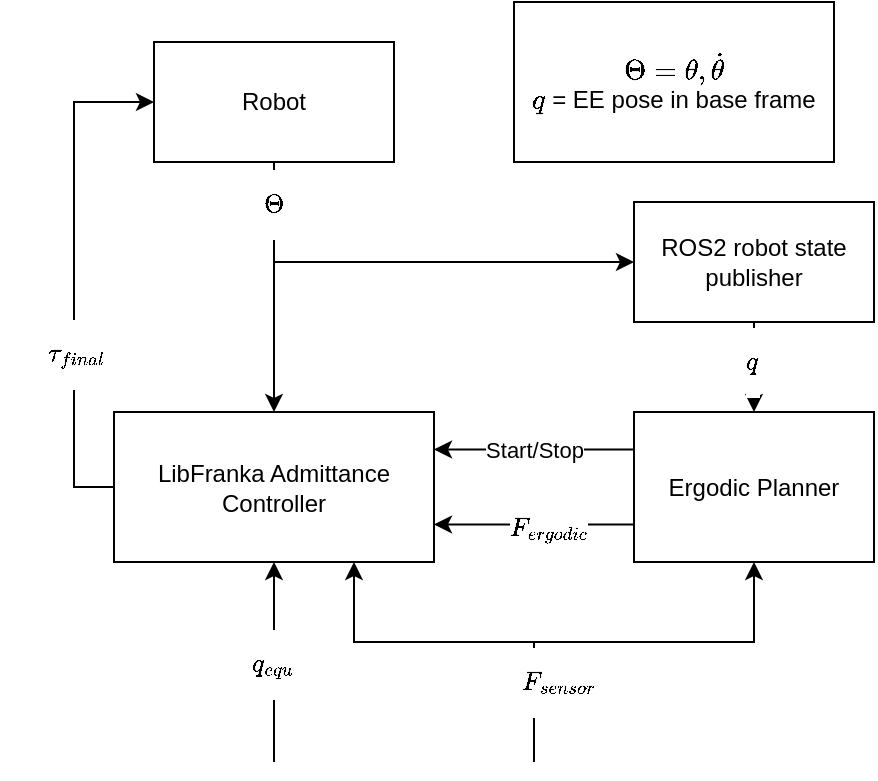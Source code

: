 <mxfile version="28.0.9">
  <diagram name="Page-1" id="OS07XTmIC3BXOf1G0M_V">
    <mxGraphModel dx="1360" dy="765" grid="1" gridSize="10" guides="1" tooltips="1" connect="1" arrows="1" fold="1" page="1" pageScale="1" pageWidth="850" pageHeight="1100" math="1" shadow="0">
      <root>
        <mxCell id="0" />
        <mxCell id="1" parent="0" />
        <mxCell id="DTtQX17ekuQRlVGAZ62N-13" style="edgeStyle=orthogonalEdgeStyle;rounded=0;orthogonalLoop=1;jettySize=auto;html=1;exitX=0;exitY=0.5;exitDx=0;exitDy=0;entryX=0;entryY=0.5;entryDx=0;entryDy=0;" parent="1" source="DTtQX17ekuQRlVGAZ62N-1" target="DTtQX17ekuQRlVGAZ62N-2" edge="1">
          <mxGeometry relative="1" as="geometry" />
        </mxCell>
        <mxCell id="6pMEbDLd94fFy4jjy0z--5" value="$$\tau_{final}$$" style="edgeLabel;html=1;align=center;verticalAlign=middle;resizable=0;points=[];" parent="DTtQX17ekuQRlVGAZ62N-13" vertex="1" connectable="0">
          <mxGeometry x="-0.316" y="-1" relative="1" as="geometry">
            <mxPoint as="offset" />
          </mxGeometry>
        </mxCell>
        <mxCell id="DTtQX17ekuQRlVGAZ62N-1" value="LibFranka Admittance Controller" style="rounded=0;whiteSpace=wrap;html=1;" parent="1" vertex="1">
          <mxGeometry x="320" y="245" width="160" height="75" as="geometry" />
        </mxCell>
        <mxCell id="DTtQX17ekuQRlVGAZ62N-9" style="edgeStyle=orthogonalEdgeStyle;rounded=0;orthogonalLoop=1;jettySize=auto;html=1;exitX=0.5;exitY=1;exitDx=0;exitDy=0;entryX=0.5;entryY=0;entryDx=0;entryDy=0;" parent="1" source="DTtQX17ekuQRlVGAZ62N-2" target="DTtQX17ekuQRlVGAZ62N-1" edge="1">
          <mxGeometry relative="1" as="geometry" />
        </mxCell>
        <mxCell id="DTtQX17ekuQRlVGAZ62N-10" style="edgeStyle=orthogonalEdgeStyle;rounded=0;orthogonalLoop=1;jettySize=auto;html=1;exitX=0.5;exitY=1;exitDx=0;exitDy=0;entryX=0;entryY=0.5;entryDx=0;entryDy=0;" parent="1" source="DTtQX17ekuQRlVGAZ62N-2" target="DTtQX17ekuQRlVGAZ62N-8" edge="1">
          <mxGeometry relative="1" as="geometry" />
        </mxCell>
        <mxCell id="6pMEbDLd94fFy4jjy0z--3" value="$$\Theta$$" style="edgeLabel;html=1;align=center;verticalAlign=middle;resizable=0;points=[];" parent="DTtQX17ekuQRlVGAZ62N-10" vertex="1" connectable="0">
          <mxGeometry x="-0.803" relative="1" as="geometry">
            <mxPoint y="-2" as="offset" />
          </mxGeometry>
        </mxCell>
        <mxCell id="DTtQX17ekuQRlVGAZ62N-2" value="&lt;div&gt;Robot&lt;/div&gt;" style="rounded=0;whiteSpace=wrap;html=1;" parent="1" vertex="1">
          <mxGeometry x="340" y="60" width="120" height="60" as="geometry" />
        </mxCell>
        <mxCell id="DTtQX17ekuQRlVGAZ62N-12" style="edgeStyle=orthogonalEdgeStyle;rounded=0;orthogonalLoop=1;jettySize=auto;html=1;exitX=0;exitY=0.75;exitDx=0;exitDy=0;entryX=1;entryY=0.75;entryDx=0;entryDy=0;" parent="1" source="DTtQX17ekuQRlVGAZ62N-3" target="DTtQX17ekuQRlVGAZ62N-1" edge="1">
          <mxGeometry relative="1" as="geometry" />
        </mxCell>
        <mxCell id="DTtQX17ekuQRlVGAZ62N-16" value="$$F_{ergodic}$$" style="edgeLabel;html=1;align=center;verticalAlign=middle;resizable=0;points=[];" parent="DTtQX17ekuQRlVGAZ62N-12" vertex="1" connectable="0">
          <mxGeometry x="-0.141" y="1" relative="1" as="geometry">
            <mxPoint as="offset" />
          </mxGeometry>
        </mxCell>
        <mxCell id="cINodnWyALw2lP4EpcVd-2" style="edgeStyle=orthogonalEdgeStyle;rounded=0;orthogonalLoop=1;jettySize=auto;html=1;exitX=0;exitY=0.25;exitDx=0;exitDy=0;entryX=1;entryY=0.25;entryDx=0;entryDy=0;" edge="1" parent="1" source="DTtQX17ekuQRlVGAZ62N-3" target="DTtQX17ekuQRlVGAZ62N-1">
          <mxGeometry relative="1" as="geometry" />
        </mxCell>
        <mxCell id="cINodnWyALw2lP4EpcVd-3" value="Start/Stop" style="edgeLabel;html=1;align=center;verticalAlign=middle;resizable=0;points=[];" vertex="1" connectable="0" parent="cINodnWyALw2lP4EpcVd-2">
          <mxGeometry x="-0.024" y="-1" relative="1" as="geometry">
            <mxPoint x="-1" y="1" as="offset" />
          </mxGeometry>
        </mxCell>
        <mxCell id="DTtQX17ekuQRlVGAZ62N-3" value="Ergodic Planner" style="rounded=0;whiteSpace=wrap;html=1;" parent="1" vertex="1">
          <mxGeometry x="580" y="245" width="120" height="75" as="geometry" />
        </mxCell>
        <mxCell id="DTtQX17ekuQRlVGAZ62N-11" style="edgeStyle=orthogonalEdgeStyle;rounded=0;orthogonalLoop=1;jettySize=auto;html=1;exitX=0.5;exitY=1;exitDx=0;exitDy=0;entryX=0.5;entryY=0;entryDx=0;entryDy=0;" parent="1" source="DTtQX17ekuQRlVGAZ62N-8" target="DTtQX17ekuQRlVGAZ62N-3" edge="1">
          <mxGeometry relative="1" as="geometry" />
        </mxCell>
        <mxCell id="DTtQX17ekuQRlVGAZ62N-15" value="$$q$$" style="edgeLabel;html=1;align=center;verticalAlign=middle;resizable=0;points=[];" parent="DTtQX17ekuQRlVGAZ62N-11" vertex="1" connectable="0">
          <mxGeometry x="-0.137" y="-1" relative="1" as="geometry">
            <mxPoint as="offset" />
          </mxGeometry>
        </mxCell>
        <mxCell id="DTtQX17ekuQRlVGAZ62N-8" value="ROS2 robot state publisher" style="rounded=0;whiteSpace=wrap;html=1;" parent="1" vertex="1">
          <mxGeometry x="580" y="140" width="120" height="60" as="geometry" />
        </mxCell>
        <mxCell id="DTtQX17ekuQRlVGAZ62N-17" value="" style="endArrow=classic;html=1;rounded=0;entryX=0.75;entryY=1;entryDx=0;entryDy=0;" parent="1" target="DTtQX17ekuQRlVGAZ62N-1" edge="1">
          <mxGeometry width="50" height="50" relative="1" as="geometry">
            <mxPoint x="530" y="420" as="sourcePoint" />
            <mxPoint x="450" y="270" as="targetPoint" />
            <Array as="points">
              <mxPoint x="530" y="360" />
              <mxPoint x="440" y="360" />
            </Array>
          </mxGeometry>
        </mxCell>
        <mxCell id="DTtQX17ekuQRlVGAZ62N-18" value="$$F_{sensor}$$" style="edgeLabel;html=1;align=center;verticalAlign=middle;resizable=0;points=[];" parent="DTtQX17ekuQRlVGAZ62N-17" vertex="1" connectable="0">
          <mxGeometry x="-0.0" y="2" relative="1" as="geometry">
            <mxPoint x="47" y="18" as="offset" />
          </mxGeometry>
        </mxCell>
        <mxCell id="DTtQX17ekuQRlVGAZ62N-19" value="\(\Theta = \theta,\dot\theta\)&lt;div&gt;\(q\) = EE pose in base frame&lt;/div&gt;" style="rounded=0;whiteSpace=wrap;html=1;" parent="1" vertex="1">
          <mxGeometry x="520" y="40" width="160" height="80" as="geometry" />
        </mxCell>
        <mxCell id="6pMEbDLd94fFy4jjy0z--1" value="" style="endArrow=classic;html=1;rounded=0;entryX=0.5;entryY=1;entryDx=0;entryDy=0;" parent="1" target="DTtQX17ekuQRlVGAZ62N-1" edge="1">
          <mxGeometry width="50" height="50" relative="1" as="geometry">
            <mxPoint x="400" y="420" as="sourcePoint" />
            <mxPoint x="640" y="320" as="targetPoint" />
          </mxGeometry>
        </mxCell>
        <mxCell id="6pMEbDLd94fFy4jjy0z--4" value="$$q_{equ}$$" style="edgeLabel;html=1;align=center;verticalAlign=middle;resizable=0;points=[];" parent="6pMEbDLd94fFy4jjy0z--1" vertex="1" connectable="0">
          <mxGeometry x="-0.021" y="1" relative="1" as="geometry">
            <mxPoint as="offset" />
          </mxGeometry>
        </mxCell>
        <mxCell id="cINodnWyALw2lP4EpcVd-1" value="" style="endArrow=classic;html=1;rounded=0;entryX=0.5;entryY=1;entryDx=0;entryDy=0;" edge="1" parent="1" target="DTtQX17ekuQRlVGAZ62N-3">
          <mxGeometry width="50" height="50" relative="1" as="geometry">
            <mxPoint x="530" y="360" as="sourcePoint" />
            <mxPoint x="450" y="380" as="targetPoint" />
            <Array as="points">
              <mxPoint x="640" y="360" />
            </Array>
          </mxGeometry>
        </mxCell>
      </root>
    </mxGraphModel>
  </diagram>
</mxfile>
